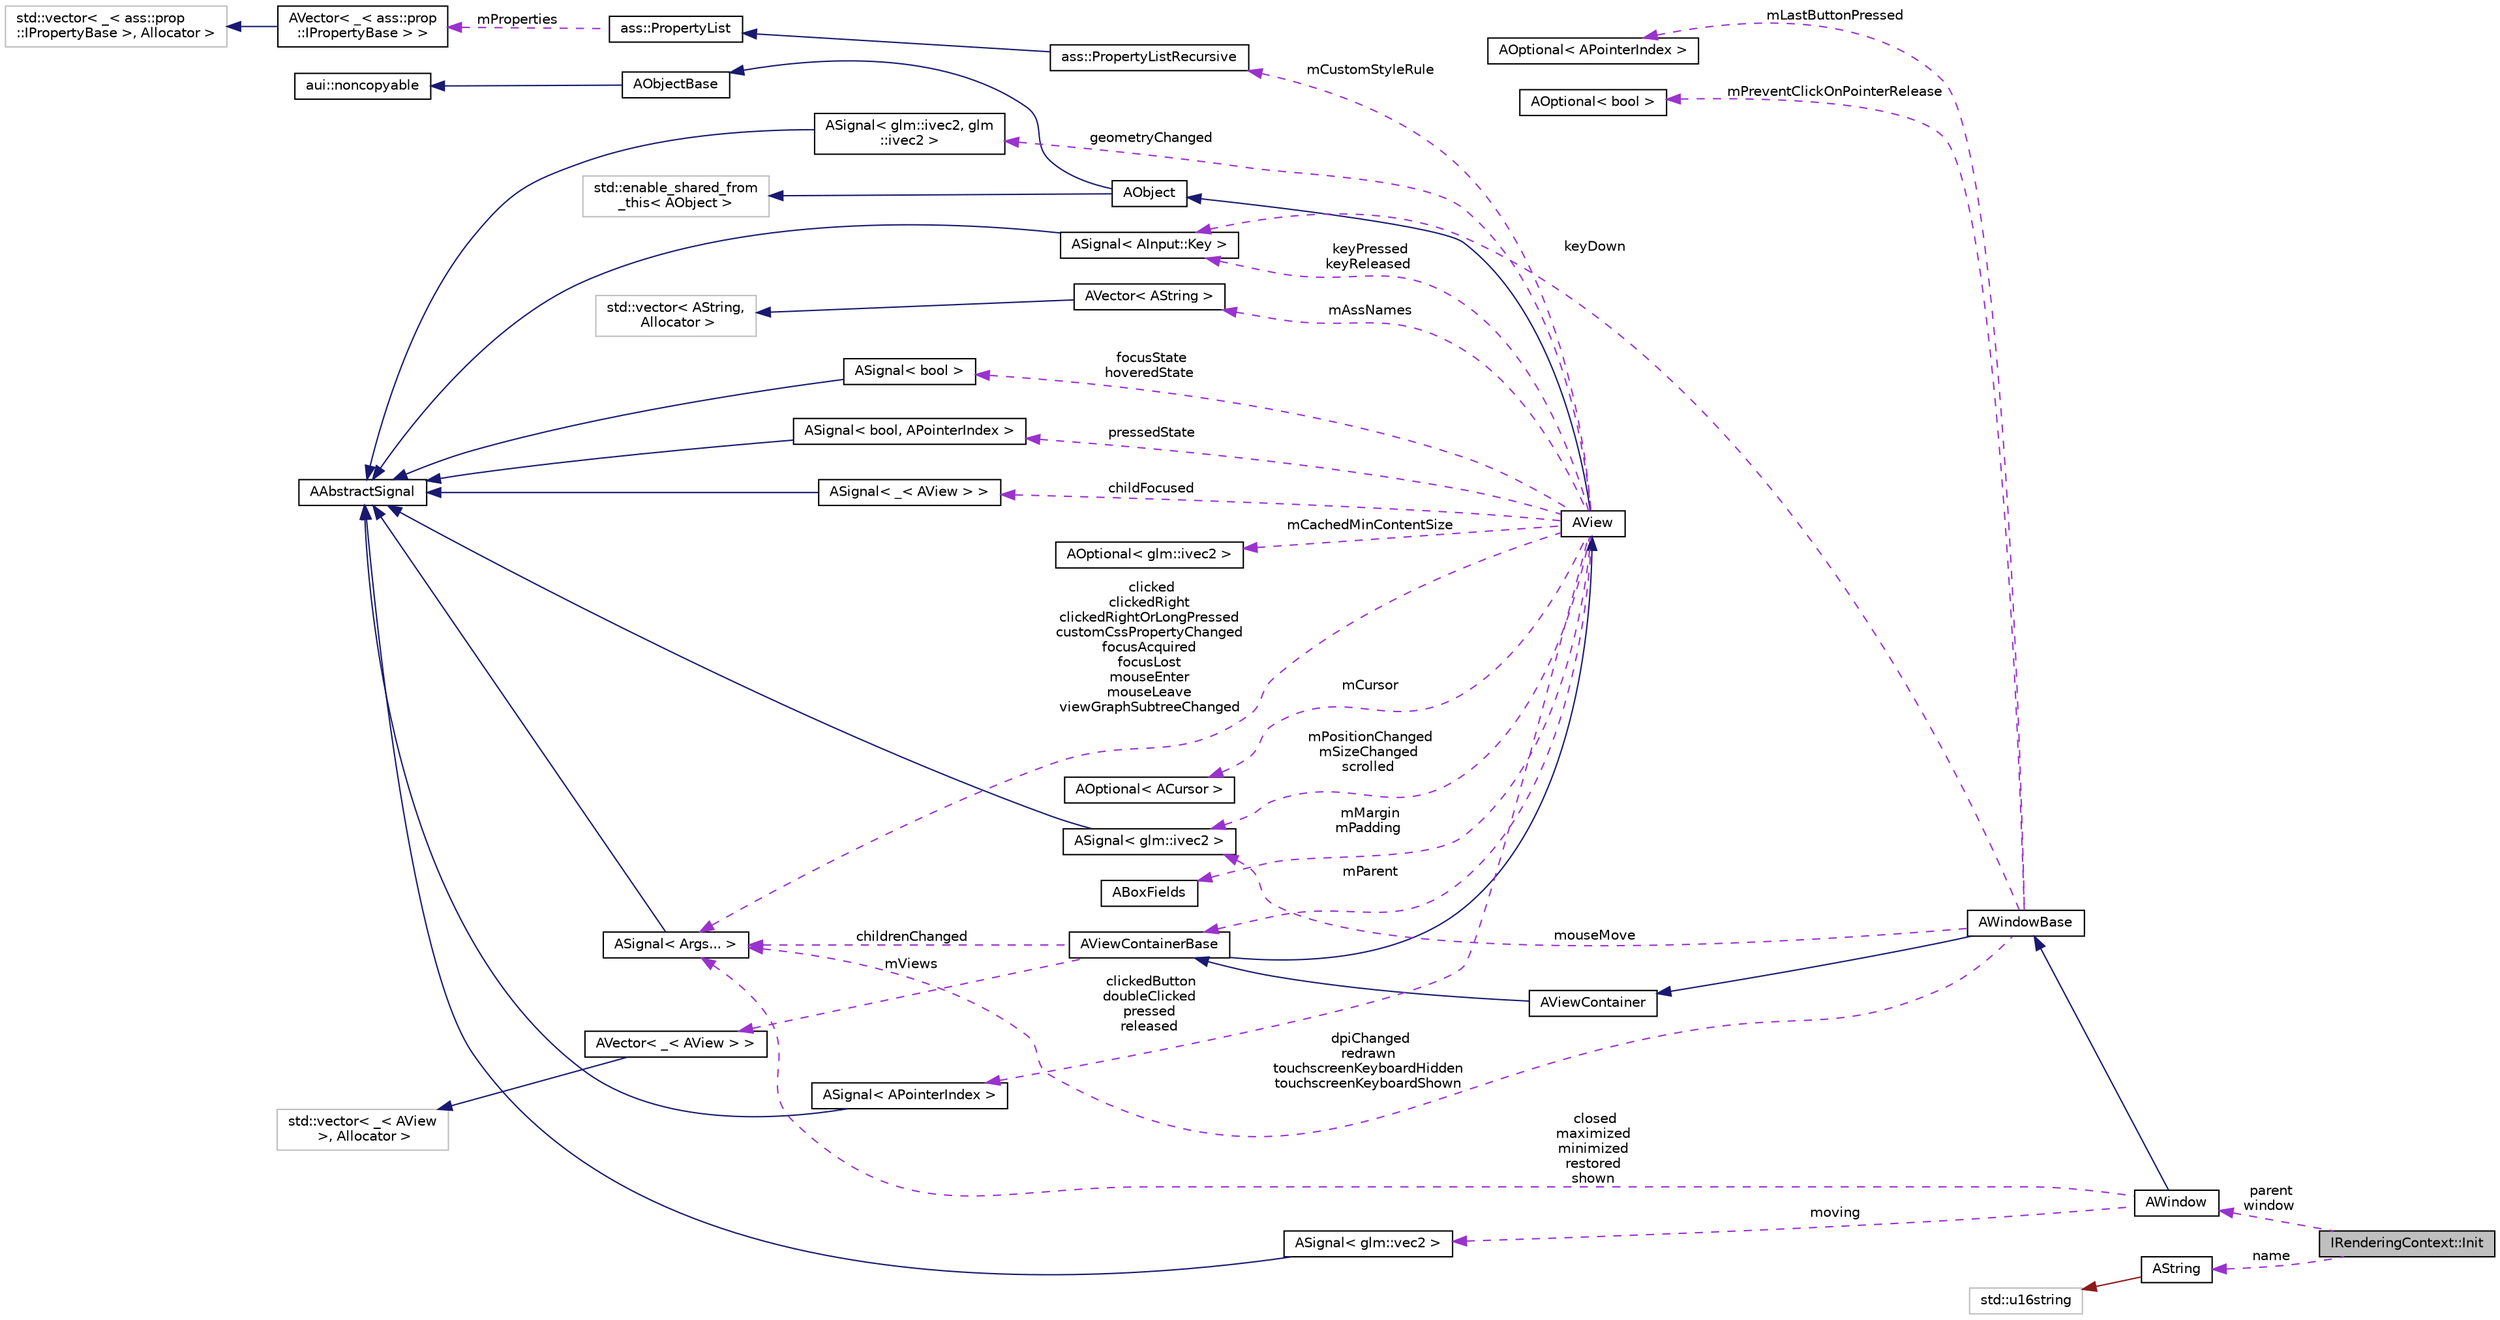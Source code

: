 digraph "IRenderingContext::Init"
{
 // LATEX_PDF_SIZE
  edge [fontname="Helvetica",fontsize="10",labelfontname="Helvetica",labelfontsize="10"];
  node [fontname="Helvetica",fontsize="10",shape=record];
  rankdir="LR";
  Node1 [label="IRenderingContext::Init",height=0.2,width=0.4,color="black", fillcolor="grey75", style="filled", fontcolor="black",tooltip=" "];
  Node2 -> Node1 [dir="back",color="darkorchid3",fontsize="10",style="dashed",label=" parent\nwindow" ,fontname="Helvetica"];
  Node2 [label="AWindow",height=0.2,width=0.4,color="black", fillcolor="white", style="filled",URL="$classAWindow.html",tooltip="Represents a window in the underlying windowing system."];
  Node3 -> Node2 [dir="back",color="midnightblue",fontsize="10",style="solid",fontname="Helvetica"];
  Node3 [label="AWindowBase",height=0.2,width=0.4,color="black", fillcolor="white", style="filled",URL="$classAWindowBase.html",tooltip=" "];
  Node4 -> Node3 [dir="back",color="midnightblue",fontsize="10",style="solid",fontname="Helvetica"];
  Node4 [label="AViewContainer",height=0.2,width=0.4,color="black", fillcolor="white", style="filled",URL="$classAViewContainer.html",tooltip="A trivial modifiable view that represents a set of views."];
  Node5 -> Node4 [dir="back",color="midnightblue",fontsize="10",style="solid",fontname="Helvetica"];
  Node5 [label="AViewContainerBase",height=0.2,width=0.4,color="black", fillcolor="white", style="filled",URL="$classAViewContainerBase.html",tooltip="A view that represents a set of views."];
  Node6 -> Node5 [dir="back",color="midnightblue",fontsize="10",style="solid",fontname="Helvetica"];
  Node6 [label="AView",height=0.2,width=0.4,color="black", fillcolor="white", style="filled",URL="$classAView.html",tooltip="Base class of all UI objects."];
  Node7 -> Node6 [dir="back",color="midnightblue",fontsize="10",style="solid",fontname="Helvetica"];
  Node7 [label="AObject",height=0.2,width=0.4,color="black", fillcolor="white", style="filled",URL="$classAObject.html",tooltip="A base object class."];
  Node8 -> Node7 [dir="back",color="midnightblue",fontsize="10",style="solid",fontname="Helvetica"];
  Node8 [label="AObjectBase",height=0.2,width=0.4,color="black", fillcolor="white", style="filled",URL="$classAObjectBase.html",tooltip=" "];
  Node9 -> Node8 [dir="back",color="midnightblue",fontsize="10",style="solid",fontname="Helvetica"];
  Node9 [label="aui::noncopyable",height=0.2,width=0.4,color="black", fillcolor="white", style="filled",URL="$structaui_1_1noncopyable.html",tooltip="Forbids copy of your class."];
  Node10 -> Node7 [dir="back",color="midnightblue",fontsize="10",style="solid",fontname="Helvetica"];
  Node10 [label="std::enable_shared_from\l_this\< AObject \>",height=0.2,width=0.4,color="grey75", fillcolor="white", style="filled",tooltip=" "];
  Node5 -> Node6 [dir="back",color="darkorchid3",fontsize="10",style="dashed",label=" mParent" ,fontname="Helvetica"];
  Node11 -> Node6 [dir="back",color="darkorchid3",fontsize="10",style="dashed",label=" mAssNames" ,fontname="Helvetica"];
  Node11 [label="AVector\< AString \>",height=0.2,width=0.4,color="black", fillcolor="white", style="filled",URL="$classAVector.html",tooltip=" "];
  Node12 -> Node11 [dir="back",color="midnightblue",fontsize="10",style="solid",fontname="Helvetica"];
  Node12 [label="std::vector\< AString,\l Allocator \>",height=0.2,width=0.4,color="grey75", fillcolor="white", style="filled",tooltip=" "];
  Node13 -> Node6 [dir="back",color="darkorchid3",fontsize="10",style="dashed",label=" clicked\nclickedRight\nclickedRightOrLongPressed\ncustomCssPropertyChanged\nfocusAcquired\nfocusLost\nmouseEnter\nmouseLeave\nviewGraphSubtreeChanged" ,fontname="Helvetica"];
  Node13 [label="ASignal\< Args... \>",height=0.2,width=0.4,color="black", fillcolor="white", style="filled",URL="$classASignal.html",tooltip=" "];
  Node14 -> Node13 [dir="back",color="midnightblue",fontsize="10",style="solid",fontname="Helvetica"];
  Node14 [label="AAbstractSignal",height=0.2,width=0.4,color="black", fillcolor="white", style="filled",URL="$classAAbstractSignal.html",tooltip="Base class for signal."];
  Node15 -> Node6 [dir="back",color="darkorchid3",fontsize="10",style="dashed",label=" mCustomStyleRule" ,fontname="Helvetica"];
  Node15 [label="ass::PropertyListRecursive",height=0.2,width=0.4,color="black", fillcolor="white", style="filled",URL="$structass_1_1PropertyListRecursive.html",tooltip=" "];
  Node16 -> Node15 [dir="back",color="midnightblue",fontsize="10",style="solid",fontname="Helvetica"];
  Node16 [label="ass::PropertyList",height=0.2,width=0.4,color="black", fillcolor="white", style="filled",URL="$structass_1_1PropertyList.html",tooltip=" "];
  Node17 -> Node16 [dir="back",color="darkorchid3",fontsize="10",style="dashed",label=" mProperties" ,fontname="Helvetica"];
  Node17 [label="AVector\< _\< ass::prop\l::IPropertyBase \> \>",height=0.2,width=0.4,color="black", fillcolor="white", style="filled",URL="$classAVector.html",tooltip=" "];
  Node18 -> Node17 [dir="back",color="midnightblue",fontsize="10",style="solid",fontname="Helvetica"];
  Node18 [label="std::vector\< _\< ass::prop\l::IPropertyBase \>, Allocator \>",height=0.2,width=0.4,color="grey75", fillcolor="white", style="filled",tooltip=" "];
  Node19 -> Node6 [dir="back",color="darkorchid3",fontsize="10",style="dashed",label=" childFocused" ,fontname="Helvetica"];
  Node19 [label="ASignal\< _\< AView \> \>",height=0.2,width=0.4,color="black", fillcolor="white", style="filled",URL="$classASignal.html",tooltip=" "];
  Node14 -> Node19 [dir="back",color="midnightblue",fontsize="10",style="solid",fontname="Helvetica"];
  Node20 -> Node6 [dir="back",color="darkorchid3",fontsize="10",style="dashed",label=" keyPressed\nkeyReleased" ,fontname="Helvetica"];
  Node20 [label="ASignal\< AInput::Key \>",height=0.2,width=0.4,color="black", fillcolor="white", style="filled",URL="$classASignal.html",tooltip=" "];
  Node14 -> Node20 [dir="back",color="midnightblue",fontsize="10",style="solid",fontname="Helvetica"];
  Node21 -> Node6 [dir="back",color="darkorchid3",fontsize="10",style="dashed",label=" clickedButton\ndoubleClicked\npressed\nreleased" ,fontname="Helvetica"];
  Node21 [label="ASignal\< APointerIndex \>",height=0.2,width=0.4,color="black", fillcolor="white", style="filled",URL="$classASignal.html",tooltip=" "];
  Node14 -> Node21 [dir="back",color="midnightblue",fontsize="10",style="solid",fontname="Helvetica"];
  Node22 -> Node6 [dir="back",color="darkorchid3",fontsize="10",style="dashed",label=" geometryChanged" ,fontname="Helvetica"];
  Node22 [label="ASignal\< glm::ivec2, glm\l::ivec2 \>",height=0.2,width=0.4,color="black", fillcolor="white", style="filled",URL="$classASignal.html",tooltip=" "];
  Node14 -> Node22 [dir="back",color="midnightblue",fontsize="10",style="solid",fontname="Helvetica"];
  Node23 -> Node6 [dir="back",color="darkorchid3",fontsize="10",style="dashed",label=" mCachedMinContentSize" ,fontname="Helvetica"];
  Node23 [label="AOptional\< glm::ivec2 \>",height=0.2,width=0.4,color="black", fillcolor="white", style="filled",URL="$classAOptional.html",tooltip=" "];
  Node24 -> Node6 [dir="back",color="darkorchid3",fontsize="10",style="dashed",label=" mCursor" ,fontname="Helvetica"];
  Node24 [label="AOptional\< ACursor \>",height=0.2,width=0.4,color="black", fillcolor="white", style="filled",URL="$classAOptional.html",tooltip=" "];
  Node25 -> Node6 [dir="back",color="darkorchid3",fontsize="10",style="dashed",label=" mPositionChanged\nmSizeChanged\nscrolled" ,fontname="Helvetica"];
  Node25 [label="ASignal\< glm::ivec2 \>",height=0.2,width=0.4,color="black", fillcolor="white", style="filled",URL="$classASignal.html",tooltip=" "];
  Node14 -> Node25 [dir="back",color="midnightblue",fontsize="10",style="solid",fontname="Helvetica"];
  Node26 -> Node6 [dir="back",color="darkorchid3",fontsize="10",style="dashed",label=" mMargin\nmPadding" ,fontname="Helvetica"];
  Node26 [label="ABoxFields",height=0.2,width=0.4,color="black", fillcolor="white", style="filled",URL="$structABoxFields.html",tooltip="Represents a rectangle fields. Useful for margin and padding around AViews."];
  Node27 -> Node6 [dir="back",color="darkorchid3",fontsize="10",style="dashed",label=" focusState\nhoveredState" ,fontname="Helvetica"];
  Node27 [label="ASignal\< bool \>",height=0.2,width=0.4,color="black", fillcolor="white", style="filled",URL="$classASignal.html",tooltip=" "];
  Node14 -> Node27 [dir="back",color="midnightblue",fontsize="10",style="solid",fontname="Helvetica"];
  Node28 -> Node6 [dir="back",color="darkorchid3",fontsize="10",style="dashed",label=" pressedState" ,fontname="Helvetica"];
  Node28 [label="ASignal\< bool, APointerIndex \>",height=0.2,width=0.4,color="black", fillcolor="white", style="filled",URL="$classASignal.html",tooltip=" "];
  Node14 -> Node28 [dir="back",color="midnightblue",fontsize="10",style="solid",fontname="Helvetica"];
  Node13 -> Node5 [dir="back",color="darkorchid3",fontsize="10",style="dashed",label=" childrenChanged" ,fontname="Helvetica"];
  Node29 -> Node5 [dir="back",color="darkorchid3",fontsize="10",style="dashed",label=" mViews" ,fontname="Helvetica"];
  Node29 [label="AVector\< _\< AView \> \>",height=0.2,width=0.4,color="black", fillcolor="white", style="filled",URL="$classAVector.html",tooltip=" "];
  Node30 -> Node29 [dir="back",color="midnightblue",fontsize="10",style="solid",fontname="Helvetica"];
  Node30 [label="std::vector\< _\< AView\l \>, Allocator \>",height=0.2,width=0.4,color="grey75", fillcolor="white", style="filled",tooltip=" "];
  Node13 -> Node3 [dir="back",color="darkorchid3",fontsize="10",style="dashed",label=" dpiChanged\nredrawn\ntouchscreenKeyboardHidden\ntouchscreenKeyboardShown" ,fontname="Helvetica"];
  Node31 -> Node3 [dir="back",color="darkorchid3",fontsize="10",style="dashed",label=" mLastButtonPressed" ,fontname="Helvetica"];
  Node31 [label="AOptional\< APointerIndex \>",height=0.2,width=0.4,color="black", fillcolor="white", style="filled",URL="$classAOptional.html",tooltip=" "];
  Node20 -> Node3 [dir="back",color="darkorchid3",fontsize="10",style="dashed",label=" keyDown" ,fontname="Helvetica"];
  Node25 -> Node3 [dir="back",color="darkorchid3",fontsize="10",style="dashed",label=" mouseMove" ,fontname="Helvetica"];
  Node32 -> Node3 [dir="back",color="darkorchid3",fontsize="10",style="dashed",label=" mPreventClickOnPointerRelease" ,fontname="Helvetica"];
  Node32 [label="AOptional\< bool \>",height=0.2,width=0.4,color="black", fillcolor="white", style="filled",URL="$classAOptional.html",tooltip=" "];
  Node13 -> Node2 [dir="back",color="darkorchid3",fontsize="10",style="dashed",label=" closed\nmaximized\nminimized\nrestored\nshown" ,fontname="Helvetica"];
  Node33 -> Node2 [dir="back",color="darkorchid3",fontsize="10",style="dashed",label=" moving" ,fontname="Helvetica"];
  Node33 [label="ASignal\< glm::vec2 \>",height=0.2,width=0.4,color="black", fillcolor="white", style="filled",URL="$classASignal.html",tooltip=" "];
  Node14 -> Node33 [dir="back",color="midnightblue",fontsize="10",style="solid",fontname="Helvetica"];
  Node34 -> Node1 [dir="back",color="darkorchid3",fontsize="10",style="dashed",label=" name" ,fontname="Helvetica"];
  Node34 [label="AString",height=0.2,width=0.4,color="black", fillcolor="white", style="filled",URL="$classAString.html",tooltip="Represents a Unicode character string."];
  Node35 -> Node34 [dir="back",color="firebrick4",fontsize="10",style="solid",fontname="Helvetica"];
  Node35 [label="std::u16string",height=0.2,width=0.4,color="grey75", fillcolor="white", style="filled",tooltip=" "];
}
